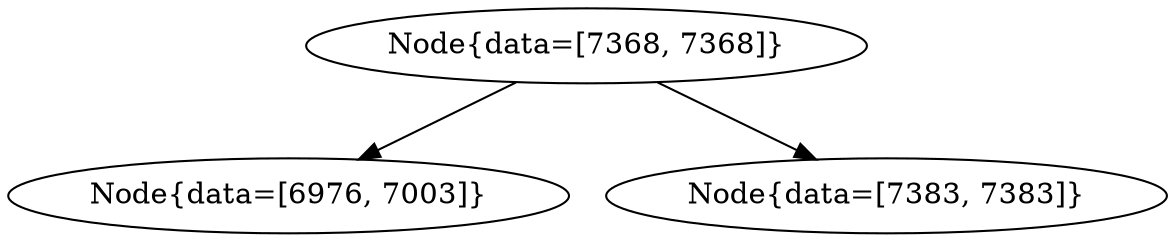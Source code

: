 digraph G{
529300695 [label="Node{data=[7368, 7368]}"]
529300695 -> 1805756413
1805756413 [label="Node{data=[6976, 7003]}"]
529300695 -> 977449654
977449654 [label="Node{data=[7383, 7383]}"]
}